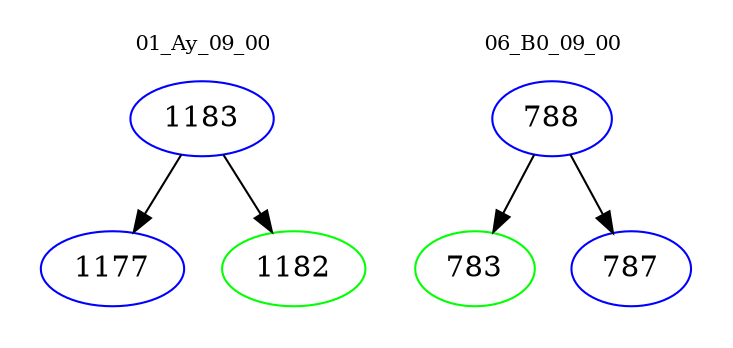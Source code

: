 digraph{
subgraph cluster_0 {
color = white
label = "01_Ay_09_00";
fontsize=10;
T0_1183 [label="1183", color="blue"]
T0_1183 -> T0_1177 [color="black"]
T0_1177 [label="1177", color="blue"]
T0_1183 -> T0_1182 [color="black"]
T0_1182 [label="1182", color="green"]
}
subgraph cluster_1 {
color = white
label = "06_B0_09_00";
fontsize=10;
T1_788 [label="788", color="blue"]
T1_788 -> T1_783 [color="black"]
T1_783 [label="783", color="green"]
T1_788 -> T1_787 [color="black"]
T1_787 [label="787", color="blue"]
}
}
